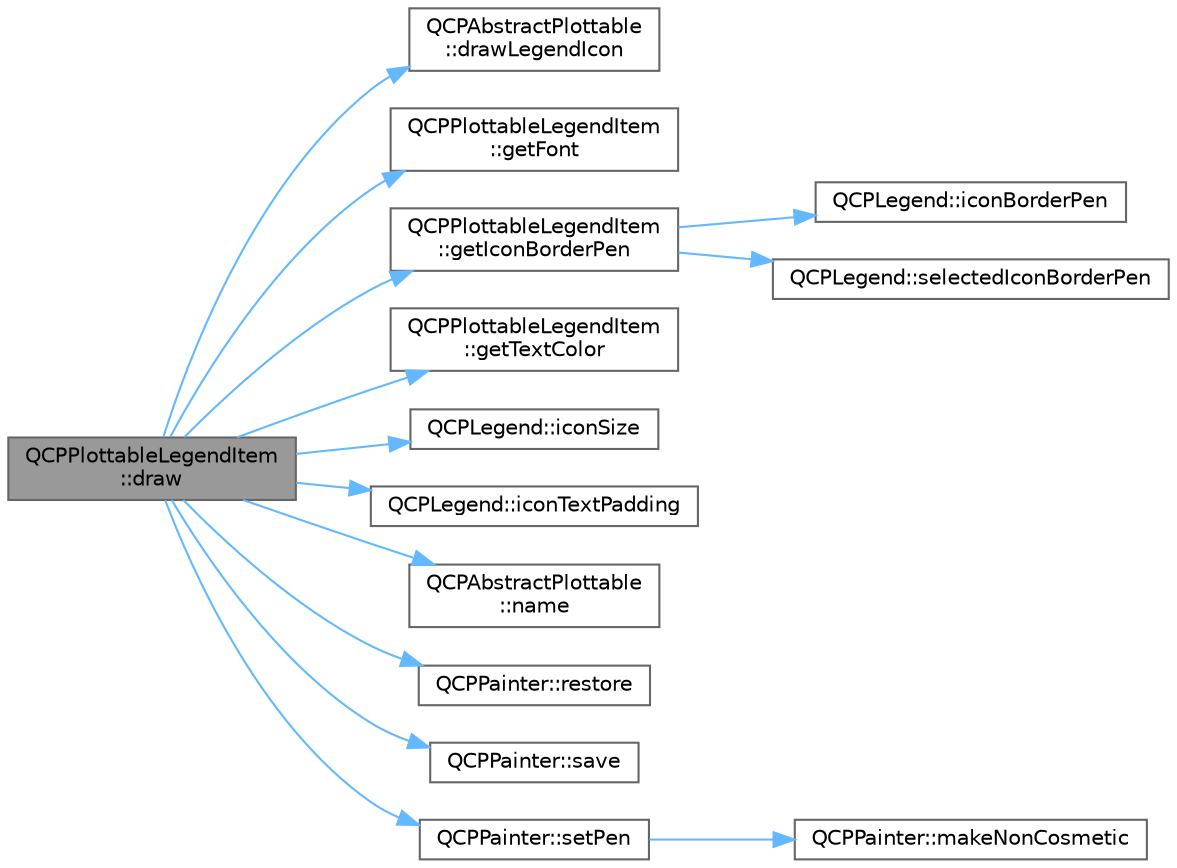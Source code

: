 digraph "QCPPlottableLegendItem::draw"
{
 // LATEX_PDF_SIZE
  bgcolor="transparent";
  edge [fontname=Helvetica,fontsize=10,labelfontname=Helvetica,labelfontsize=10];
  node [fontname=Helvetica,fontsize=10,shape=box,height=0.2,width=0.4];
  rankdir="LR";
  Node1 [label="QCPPlottableLegendItem\l::draw",height=0.2,width=0.4,color="gray40", fillcolor="grey60", style="filled", fontcolor="black",tooltip=" "];
  Node1 -> Node2 [color="steelblue1",style="solid"];
  Node2 [label="QCPAbstractPlottable\l::drawLegendIcon",height=0.2,width=0.4,color="grey40", fillcolor="white", style="filled",URL="$class_q_c_p_abstract_plottable.html#a9a450783fd9ed539e589999fd390cdf7",tooltip=" "];
  Node1 -> Node3 [color="steelblue1",style="solid"];
  Node3 [label="QCPPlottableLegendItem\l::getFont",height=0.2,width=0.4,color="grey40", fillcolor="white", style="filled",URL="$class_q_c_p_plottable_legend_item.html#a77d980f594046226f9ac075fa07244b3",tooltip=" "];
  Node1 -> Node4 [color="steelblue1",style="solid"];
  Node4 [label="QCPPlottableLegendItem\l::getIconBorderPen",height=0.2,width=0.4,color="grey40", fillcolor="white", style="filled",URL="$class_q_c_p_plottable_legend_item.html#afa81a8bd4434ec249efbbfc2a030a752",tooltip=" "];
  Node4 -> Node5 [color="steelblue1",style="solid"];
  Node5 [label="QCPLegend::iconBorderPen",height=0.2,width=0.4,color="grey40", fillcolor="white", style="filled",URL="$class_q_c_p_legend.html#a5b91d2ea68a4dd20238f660b80cd9945",tooltip=" "];
  Node4 -> Node6 [color="steelblue1",style="solid"];
  Node6 [label="QCPLegend::selectedIconBorderPen",height=0.2,width=0.4,color="grey40", fillcolor="white", style="filled",URL="$class_q_c_p_legend.html#ad8eb320ca3a25928982a65163e8f883b",tooltip=" "];
  Node1 -> Node7 [color="steelblue1",style="solid"];
  Node7 [label="QCPPlottableLegendItem\l::getTextColor",height=0.2,width=0.4,color="grey40", fillcolor="white", style="filled",URL="$class_q_c_p_plottable_legend_item.html#a55daaffee35326765deebf8271efe210",tooltip=" "];
  Node1 -> Node8 [color="steelblue1",style="solid"];
  Node8 [label="QCPLegend::iconSize",height=0.2,width=0.4,color="grey40", fillcolor="white", style="filled",URL="$class_q_c_p_legend.html#ae4f17a186558c82d2ba269f6e7164dda",tooltip=" "];
  Node1 -> Node9 [color="steelblue1",style="solid"];
  Node9 [label="QCPLegend::iconTextPadding",height=0.2,width=0.4,color="grey40", fillcolor="white", style="filled",URL="$class_q_c_p_legend.html#a19668bb7f8fafe20d367cebf96269eaf",tooltip=" "];
  Node1 -> Node10 [color="steelblue1",style="solid"];
  Node10 [label="QCPAbstractPlottable\l::name",height=0.2,width=0.4,color="grey40", fillcolor="white", style="filled",URL="$class_q_c_p_abstract_plottable.html#a52c226eefcb1920240eeabae574d28c0",tooltip=" "];
  Node1 -> Node11 [color="steelblue1",style="solid"];
  Node11 [label="QCPPainter::restore",height=0.2,width=0.4,color="grey40", fillcolor="white", style="filled",URL="$class_q_c_p_painter.html#a64908e6298d5bbd83457dc987cc3a022",tooltip=" "];
  Node1 -> Node12 [color="steelblue1",style="solid"];
  Node12 [label="QCPPainter::save",height=0.2,width=0.4,color="grey40", fillcolor="white", style="filled",URL="$class_q_c_p_painter.html#a8fd6821ee6fecbfa04444c9062912abd",tooltip=" "];
  Node1 -> Node13 [color="steelblue1",style="solid"];
  Node13 [label="QCPPainter::setPen",height=0.2,width=0.4,color="grey40", fillcolor="white", style="filled",URL="$class_q_c_p_painter.html#af9c7a4cd1791403901f8c5b82a150195",tooltip=" "];
  Node13 -> Node14 [color="steelblue1",style="solid"];
  Node14 [label="QCPPainter::makeNonCosmetic",height=0.2,width=0.4,color="grey40", fillcolor="white", style="filled",URL="$class_q_c_p_painter.html#a7e63fbcf47e35c6f2ecd11b8fef7c7d8",tooltip=" "];
}
